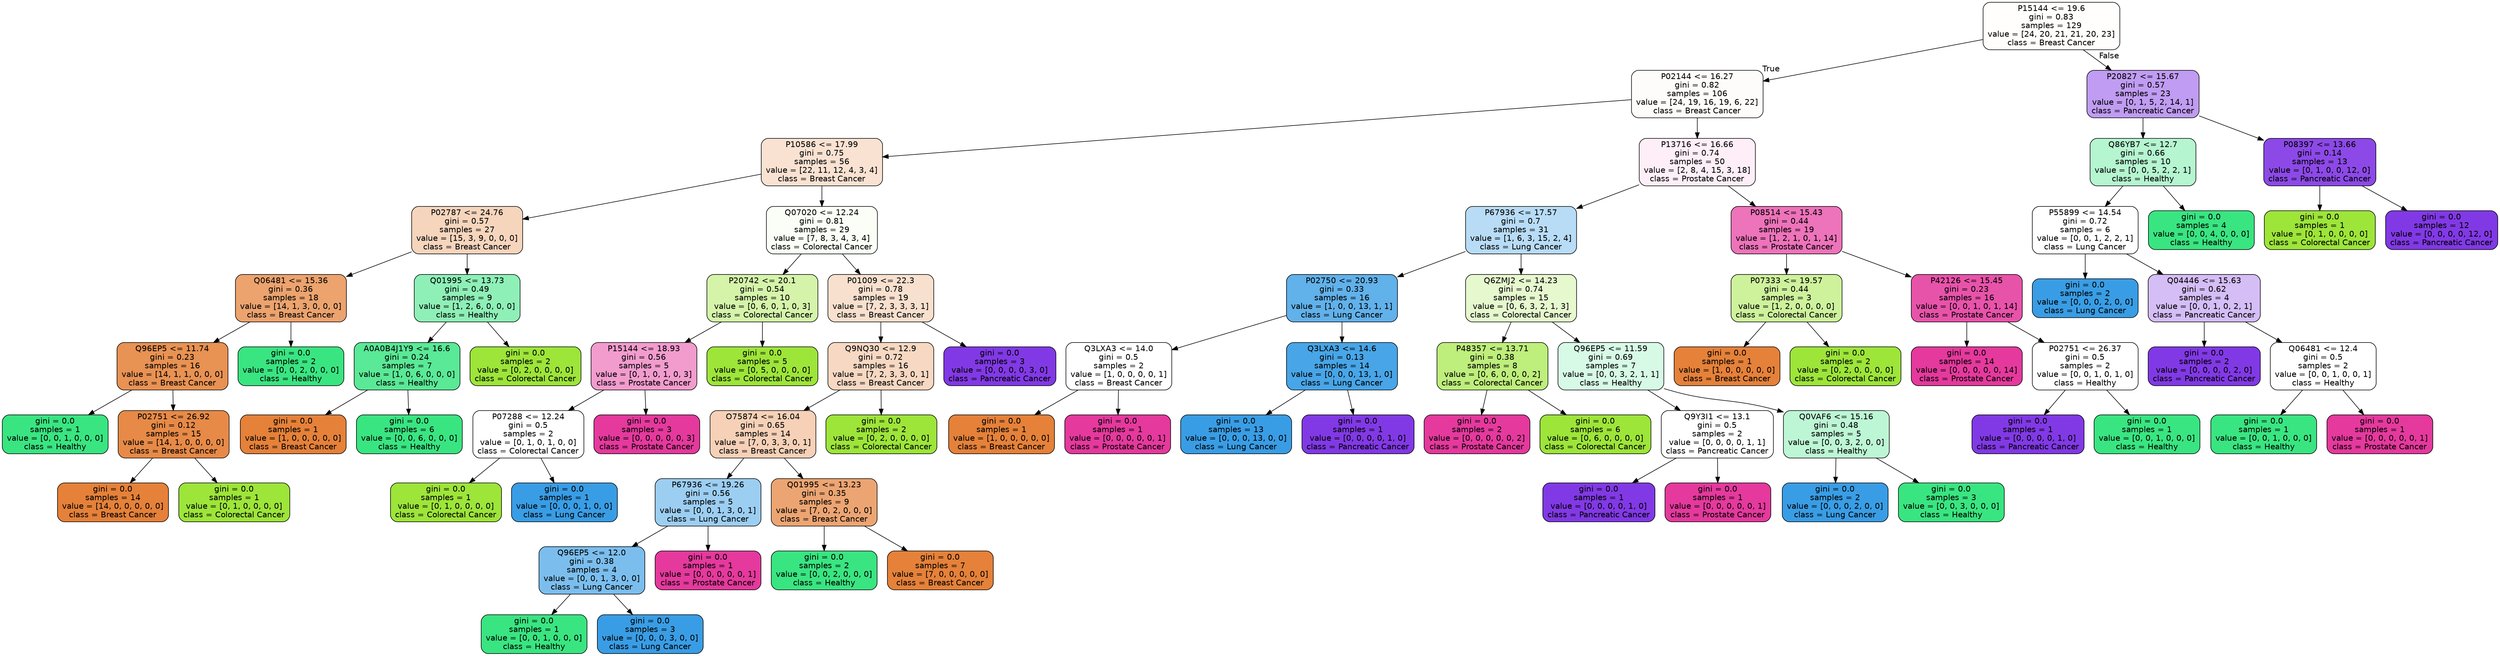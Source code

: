 digraph Tree {
node [shape=box, style="filled, rounded", color="black", fontname="helvetica"] ;
edge [fontname="helvetica"] ;
0 [label="P15144 <= 19.6\ngini = 0.83\nsamples = 129\nvalue = [24, 20, 21, 21, 20, 23]\nclass = Breast Cancer", fillcolor="#fffefd"] ;
1 [label="P02144 <= 16.27\ngini = 0.82\nsamples = 106\nvalue = [24, 19, 16, 19, 6, 22]\nclass = Breast Cancer", fillcolor="#fefcfa"] ;
0 -> 1 [labeldistance=2.5, labelangle=45, headlabel="True"] ;
2 [label="P10586 <= 17.99\ngini = 0.75\nsamples = 56\nvalue = [22, 11, 12, 4, 3, 4]\nclass = Breast Cancer", fillcolor="#f9e2d2"] ;
1 -> 2 ;
3 [label="P02787 <= 24.76\ngini = 0.57\nsamples = 27\nvalue = [15, 3, 9, 0, 0, 0]\nclass = Breast Cancer", fillcolor="#f6d5bd"] ;
2 -> 3 ;
4 [label="Q06481 <= 15.36\ngini = 0.36\nsamples = 18\nvalue = [14, 1, 3, 0, 0, 0]\nclass = Breast Cancer", fillcolor="#eca36e"] ;
3 -> 4 ;
5 [label="Q96EP5 <= 11.74\ngini = 0.23\nsamples = 16\nvalue = [14, 1, 1, 0, 0, 0]\nclass = Breast Cancer", fillcolor="#e89253"] ;
4 -> 5 ;
6 [label="gini = 0.0\nsamples = 1\nvalue = [0, 0, 1, 0, 0, 0]\nclass = Healthy", fillcolor="#39e581"] ;
5 -> 6 ;
7 [label="P02751 <= 26.92\ngini = 0.12\nsamples = 15\nvalue = [14, 1, 0, 0, 0, 0]\nclass = Breast Cancer", fillcolor="#e78a47"] ;
5 -> 7 ;
8 [label="gini = 0.0\nsamples = 14\nvalue = [14, 0, 0, 0, 0, 0]\nclass = Breast Cancer", fillcolor="#e58139"] ;
7 -> 8 ;
9 [label="gini = 0.0\nsamples = 1\nvalue = [0, 1, 0, 0, 0, 0]\nclass = Colorectal Cancer", fillcolor="#9de539"] ;
7 -> 9 ;
10 [label="gini = 0.0\nsamples = 2\nvalue = [0, 0, 2, 0, 0, 0]\nclass = Healthy", fillcolor="#39e581"] ;
4 -> 10 ;
11 [label="Q01995 <= 13.73\ngini = 0.49\nsamples = 9\nvalue = [1, 2, 6, 0, 0, 0]\nclass = Healthy", fillcolor="#8ef0b7"] ;
3 -> 11 ;
12 [label="A0A0B4J1Y9 <= 16.6\ngini = 0.24\nsamples = 7\nvalue = [1, 0, 6, 0, 0, 0]\nclass = Healthy", fillcolor="#5ae996"] ;
11 -> 12 ;
13 [label="gini = 0.0\nsamples = 1\nvalue = [1, 0, 0, 0, 0, 0]\nclass = Breast Cancer", fillcolor="#e58139"] ;
12 -> 13 ;
14 [label="gini = 0.0\nsamples = 6\nvalue = [0, 0, 6, 0, 0, 0]\nclass = Healthy", fillcolor="#39e581"] ;
12 -> 14 ;
15 [label="gini = 0.0\nsamples = 2\nvalue = [0, 2, 0, 0, 0, 0]\nclass = Colorectal Cancer", fillcolor="#9de539"] ;
11 -> 15 ;
16 [label="Q07020 <= 12.24\ngini = 0.81\nsamples = 29\nvalue = [7, 8, 3, 4, 3, 4]\nclass = Colorectal Cancer", fillcolor="#fbfef6"] ;
2 -> 16 ;
17 [label="P20742 <= 20.1\ngini = 0.54\nsamples = 10\nvalue = [0, 6, 0, 1, 0, 3]\nclass = Colorectal Cancer", fillcolor="#d5f4aa"] ;
16 -> 17 ;
18 [label="P15144 <= 18.93\ngini = 0.56\nsamples = 5\nvalue = [0, 1, 0, 1, 0, 3]\nclass = Prostate Cancer", fillcolor="#f29cce"] ;
17 -> 18 ;
19 [label="P07288 <= 12.24\ngini = 0.5\nsamples = 2\nvalue = [0, 1, 0, 1, 0, 0]\nclass = Colorectal Cancer", fillcolor="#ffffff"] ;
18 -> 19 ;
20 [label="gini = 0.0\nsamples = 1\nvalue = [0, 1, 0, 0, 0, 0]\nclass = Colorectal Cancer", fillcolor="#9de539"] ;
19 -> 20 ;
21 [label="gini = 0.0\nsamples = 1\nvalue = [0, 0, 0, 1, 0, 0]\nclass = Lung Cancer", fillcolor="#399de5"] ;
19 -> 21 ;
22 [label="gini = 0.0\nsamples = 3\nvalue = [0, 0, 0, 0, 0, 3]\nclass = Prostate Cancer", fillcolor="#e5399d"] ;
18 -> 22 ;
23 [label="gini = 0.0\nsamples = 5\nvalue = [0, 5, 0, 0, 0, 0]\nclass = Colorectal Cancer", fillcolor="#9de539"] ;
17 -> 23 ;
24 [label="P01009 <= 22.3\ngini = 0.78\nsamples = 19\nvalue = [7, 2, 3, 3, 3, 1]\nclass = Breast Cancer", fillcolor="#f8e0ce"] ;
16 -> 24 ;
25 [label="Q9NQ30 <= 12.9\ngini = 0.72\nsamples = 16\nvalue = [7, 2, 3, 3, 0, 1]\nclass = Breast Cancer", fillcolor="#f7d8c2"] ;
24 -> 25 ;
26 [label="O75874 <= 16.04\ngini = 0.65\nsamples = 14\nvalue = [7, 0, 3, 3, 0, 1]\nclass = Breast Cancer", fillcolor="#f6d1b7"] ;
25 -> 26 ;
27 [label="P67936 <= 19.26\ngini = 0.56\nsamples = 5\nvalue = [0, 0, 1, 3, 0, 1]\nclass = Lung Cancer", fillcolor="#9ccef2"] ;
26 -> 27 ;
28 [label="Q96EP5 <= 12.0\ngini = 0.38\nsamples = 4\nvalue = [0, 0, 1, 3, 0, 0]\nclass = Lung Cancer", fillcolor="#7bbeee"] ;
27 -> 28 ;
29 [label="gini = 0.0\nsamples = 1\nvalue = [0, 0, 1, 0, 0, 0]\nclass = Healthy", fillcolor="#39e581"] ;
28 -> 29 ;
30 [label="gini = 0.0\nsamples = 3\nvalue = [0, 0, 0, 3, 0, 0]\nclass = Lung Cancer", fillcolor="#399de5"] ;
28 -> 30 ;
31 [label="gini = 0.0\nsamples = 1\nvalue = [0, 0, 0, 0, 0, 1]\nclass = Prostate Cancer", fillcolor="#e5399d"] ;
27 -> 31 ;
32 [label="Q01995 <= 13.23\ngini = 0.35\nsamples = 9\nvalue = [7, 0, 2, 0, 0, 0]\nclass = Breast Cancer", fillcolor="#eca572"] ;
26 -> 32 ;
33 [label="gini = 0.0\nsamples = 2\nvalue = [0, 0, 2, 0, 0, 0]\nclass = Healthy", fillcolor="#39e581"] ;
32 -> 33 ;
34 [label="gini = 0.0\nsamples = 7\nvalue = [7, 0, 0, 0, 0, 0]\nclass = Breast Cancer", fillcolor="#e58139"] ;
32 -> 34 ;
35 [label="gini = 0.0\nsamples = 2\nvalue = [0, 2, 0, 0, 0, 0]\nclass = Colorectal Cancer", fillcolor="#9de539"] ;
25 -> 35 ;
36 [label="gini = 0.0\nsamples = 3\nvalue = [0, 0, 0, 0, 3, 0]\nclass = Pancreatic Cancer", fillcolor="#8139e5"] ;
24 -> 36 ;
37 [label="P13716 <= 16.66\ngini = 0.74\nsamples = 50\nvalue = [2, 8, 4, 15, 3, 18]\nclass = Prostate Cancer", fillcolor="#fdeef7"] ;
1 -> 37 ;
38 [label="P67936 <= 17.57\ngini = 0.7\nsamples = 31\nvalue = [1, 6, 3, 15, 2, 4]\nclass = Lung Cancer", fillcolor="#b8dcf6"] ;
37 -> 38 ;
39 [label="P02750 <= 20.93\ngini = 0.33\nsamples = 16\nvalue = [1, 0, 0, 13, 1, 1]\nclass = Lung Cancer", fillcolor="#61b1ea"] ;
38 -> 39 ;
40 [label="Q3LXA3 <= 14.0\ngini = 0.5\nsamples = 2\nvalue = [1, 0, 0, 0, 0, 1]\nclass = Breast Cancer", fillcolor="#ffffff"] ;
39 -> 40 ;
41 [label="gini = 0.0\nsamples = 1\nvalue = [1, 0, 0, 0, 0, 0]\nclass = Breast Cancer", fillcolor="#e58139"] ;
40 -> 41 ;
42 [label="gini = 0.0\nsamples = 1\nvalue = [0, 0, 0, 0, 0, 1]\nclass = Prostate Cancer", fillcolor="#e5399d"] ;
40 -> 42 ;
43 [label="Q3LXA3 <= 14.6\ngini = 0.13\nsamples = 14\nvalue = [0, 0, 0, 13, 1, 0]\nclass = Lung Cancer", fillcolor="#48a5e7"] ;
39 -> 43 ;
44 [label="gini = 0.0\nsamples = 13\nvalue = [0, 0, 0, 13, 0, 0]\nclass = Lung Cancer", fillcolor="#399de5"] ;
43 -> 44 ;
45 [label="gini = 0.0\nsamples = 1\nvalue = [0, 0, 0, 0, 1, 0]\nclass = Pancreatic Cancer", fillcolor="#8139e5"] ;
43 -> 45 ;
46 [label="Q6ZMJ2 <= 14.23\ngini = 0.74\nsamples = 15\nvalue = [0, 6, 3, 2, 1, 3]\nclass = Colorectal Cancer", fillcolor="#e6f8ce"] ;
38 -> 46 ;
47 [label="P48357 <= 13.71\ngini = 0.38\nsamples = 8\nvalue = [0, 6, 0, 0, 0, 2]\nclass = Colorectal Cancer", fillcolor="#beee7b"] ;
46 -> 47 ;
48 [label="gini = 0.0\nsamples = 2\nvalue = [0, 0, 0, 0, 0, 2]\nclass = Prostate Cancer", fillcolor="#e5399d"] ;
47 -> 48 ;
49 [label="gini = 0.0\nsamples = 6\nvalue = [0, 6, 0, 0, 0, 0]\nclass = Colorectal Cancer", fillcolor="#9de539"] ;
47 -> 49 ;
50 [label="Q96EP5 <= 11.59\ngini = 0.69\nsamples = 7\nvalue = [0, 0, 3, 2, 1, 1]\nclass = Healthy", fillcolor="#d7fae6"] ;
46 -> 50 ;
51 [label="Q9Y3I1 <= 13.1\ngini = 0.5\nsamples = 2\nvalue = [0, 0, 0, 0, 1, 1]\nclass = Pancreatic Cancer", fillcolor="#ffffff"] ;
50 -> 51 ;
52 [label="gini = 0.0\nsamples = 1\nvalue = [0, 0, 0, 0, 1, 0]\nclass = Pancreatic Cancer", fillcolor="#8139e5"] ;
51 -> 52 ;
53 [label="gini = 0.0\nsamples = 1\nvalue = [0, 0, 0, 0, 0, 1]\nclass = Prostate Cancer", fillcolor="#e5399d"] ;
51 -> 53 ;
54 [label="Q0VAF6 <= 15.16\ngini = 0.48\nsamples = 5\nvalue = [0, 0, 3, 2, 0, 0]\nclass = Healthy", fillcolor="#bdf6d5"] ;
50 -> 54 ;
55 [label="gini = 0.0\nsamples = 2\nvalue = [0, 0, 0, 2, 0, 0]\nclass = Lung Cancer", fillcolor="#399de5"] ;
54 -> 55 ;
56 [label="gini = 0.0\nsamples = 3\nvalue = [0, 0, 3, 0, 0, 0]\nclass = Healthy", fillcolor="#39e581"] ;
54 -> 56 ;
57 [label="P08514 <= 15.43\ngini = 0.44\nsamples = 19\nvalue = [1, 2, 1, 0, 1, 14]\nclass = Prostate Cancer", fillcolor="#ed73ba"] ;
37 -> 57 ;
58 [label="P07333 <= 19.57\ngini = 0.44\nsamples = 3\nvalue = [1, 2, 0, 0, 0, 0]\nclass = Colorectal Cancer", fillcolor="#cef29c"] ;
57 -> 58 ;
59 [label="gini = 0.0\nsamples = 1\nvalue = [1, 0, 0, 0, 0, 0]\nclass = Breast Cancer", fillcolor="#e58139"] ;
58 -> 59 ;
60 [label="gini = 0.0\nsamples = 2\nvalue = [0, 2, 0, 0, 0, 0]\nclass = Colorectal Cancer", fillcolor="#9de539"] ;
58 -> 60 ;
61 [label="P42126 <= 15.45\ngini = 0.23\nsamples = 16\nvalue = [0, 0, 1, 0, 1, 14]\nclass = Prostate Cancer", fillcolor="#e853aa"] ;
57 -> 61 ;
62 [label="gini = 0.0\nsamples = 14\nvalue = [0, 0, 0, 0, 0, 14]\nclass = Prostate Cancer", fillcolor="#e5399d"] ;
61 -> 62 ;
63 [label="P02751 <= 26.37\ngini = 0.5\nsamples = 2\nvalue = [0, 0, 1, 0, 1, 0]\nclass = Healthy", fillcolor="#ffffff"] ;
61 -> 63 ;
64 [label="gini = 0.0\nsamples = 1\nvalue = [0, 0, 0, 0, 1, 0]\nclass = Pancreatic Cancer", fillcolor="#8139e5"] ;
63 -> 64 ;
65 [label="gini = 0.0\nsamples = 1\nvalue = [0, 0, 1, 0, 0, 0]\nclass = Healthy", fillcolor="#39e581"] ;
63 -> 65 ;
66 [label="P20827 <= 15.67\ngini = 0.57\nsamples = 23\nvalue = [0, 1, 5, 2, 14, 1]\nclass = Pancreatic Cancer", fillcolor="#c09cf2"] ;
0 -> 66 [labeldistance=2.5, labelangle=-45, headlabel="False"] ;
67 [label="Q86YB7 <= 12.7\ngini = 0.66\nsamples = 10\nvalue = [0, 0, 5, 2, 2, 1]\nclass = Healthy", fillcolor="#b5f5d0"] ;
66 -> 67 ;
68 [label="P55899 <= 14.54\ngini = 0.72\nsamples = 6\nvalue = [0, 0, 1, 2, 2, 1]\nclass = Lung Cancer", fillcolor="#ffffff"] ;
67 -> 68 ;
69 [label="gini = 0.0\nsamples = 2\nvalue = [0, 0, 0, 2, 0, 0]\nclass = Lung Cancer", fillcolor="#399de5"] ;
68 -> 69 ;
70 [label="Q04446 <= 15.63\ngini = 0.62\nsamples = 4\nvalue = [0, 0, 1, 0, 2, 1]\nclass = Pancreatic Cancer", fillcolor="#d5bdf6"] ;
68 -> 70 ;
71 [label="gini = 0.0\nsamples = 2\nvalue = [0, 0, 0, 0, 2, 0]\nclass = Pancreatic Cancer", fillcolor="#8139e5"] ;
70 -> 71 ;
72 [label="Q06481 <= 12.4\ngini = 0.5\nsamples = 2\nvalue = [0, 0, 1, 0, 0, 1]\nclass = Healthy", fillcolor="#ffffff"] ;
70 -> 72 ;
73 [label="gini = 0.0\nsamples = 1\nvalue = [0, 0, 1, 0, 0, 0]\nclass = Healthy", fillcolor="#39e581"] ;
72 -> 73 ;
74 [label="gini = 0.0\nsamples = 1\nvalue = [0, 0, 0, 0, 0, 1]\nclass = Prostate Cancer", fillcolor="#e5399d"] ;
72 -> 74 ;
75 [label="gini = 0.0\nsamples = 4\nvalue = [0, 0, 4, 0, 0, 0]\nclass = Healthy", fillcolor="#39e581"] ;
67 -> 75 ;
76 [label="P08397 <= 13.66\ngini = 0.14\nsamples = 13\nvalue = [0, 1, 0, 0, 12, 0]\nclass = Pancreatic Cancer", fillcolor="#8c49e7"] ;
66 -> 76 ;
77 [label="gini = 0.0\nsamples = 1\nvalue = [0, 1, 0, 0, 0, 0]\nclass = Colorectal Cancer", fillcolor="#9de539"] ;
76 -> 77 ;
78 [label="gini = 0.0\nsamples = 12\nvalue = [0, 0, 0, 0, 12, 0]\nclass = Pancreatic Cancer", fillcolor="#8139e5"] ;
76 -> 78 ;
}